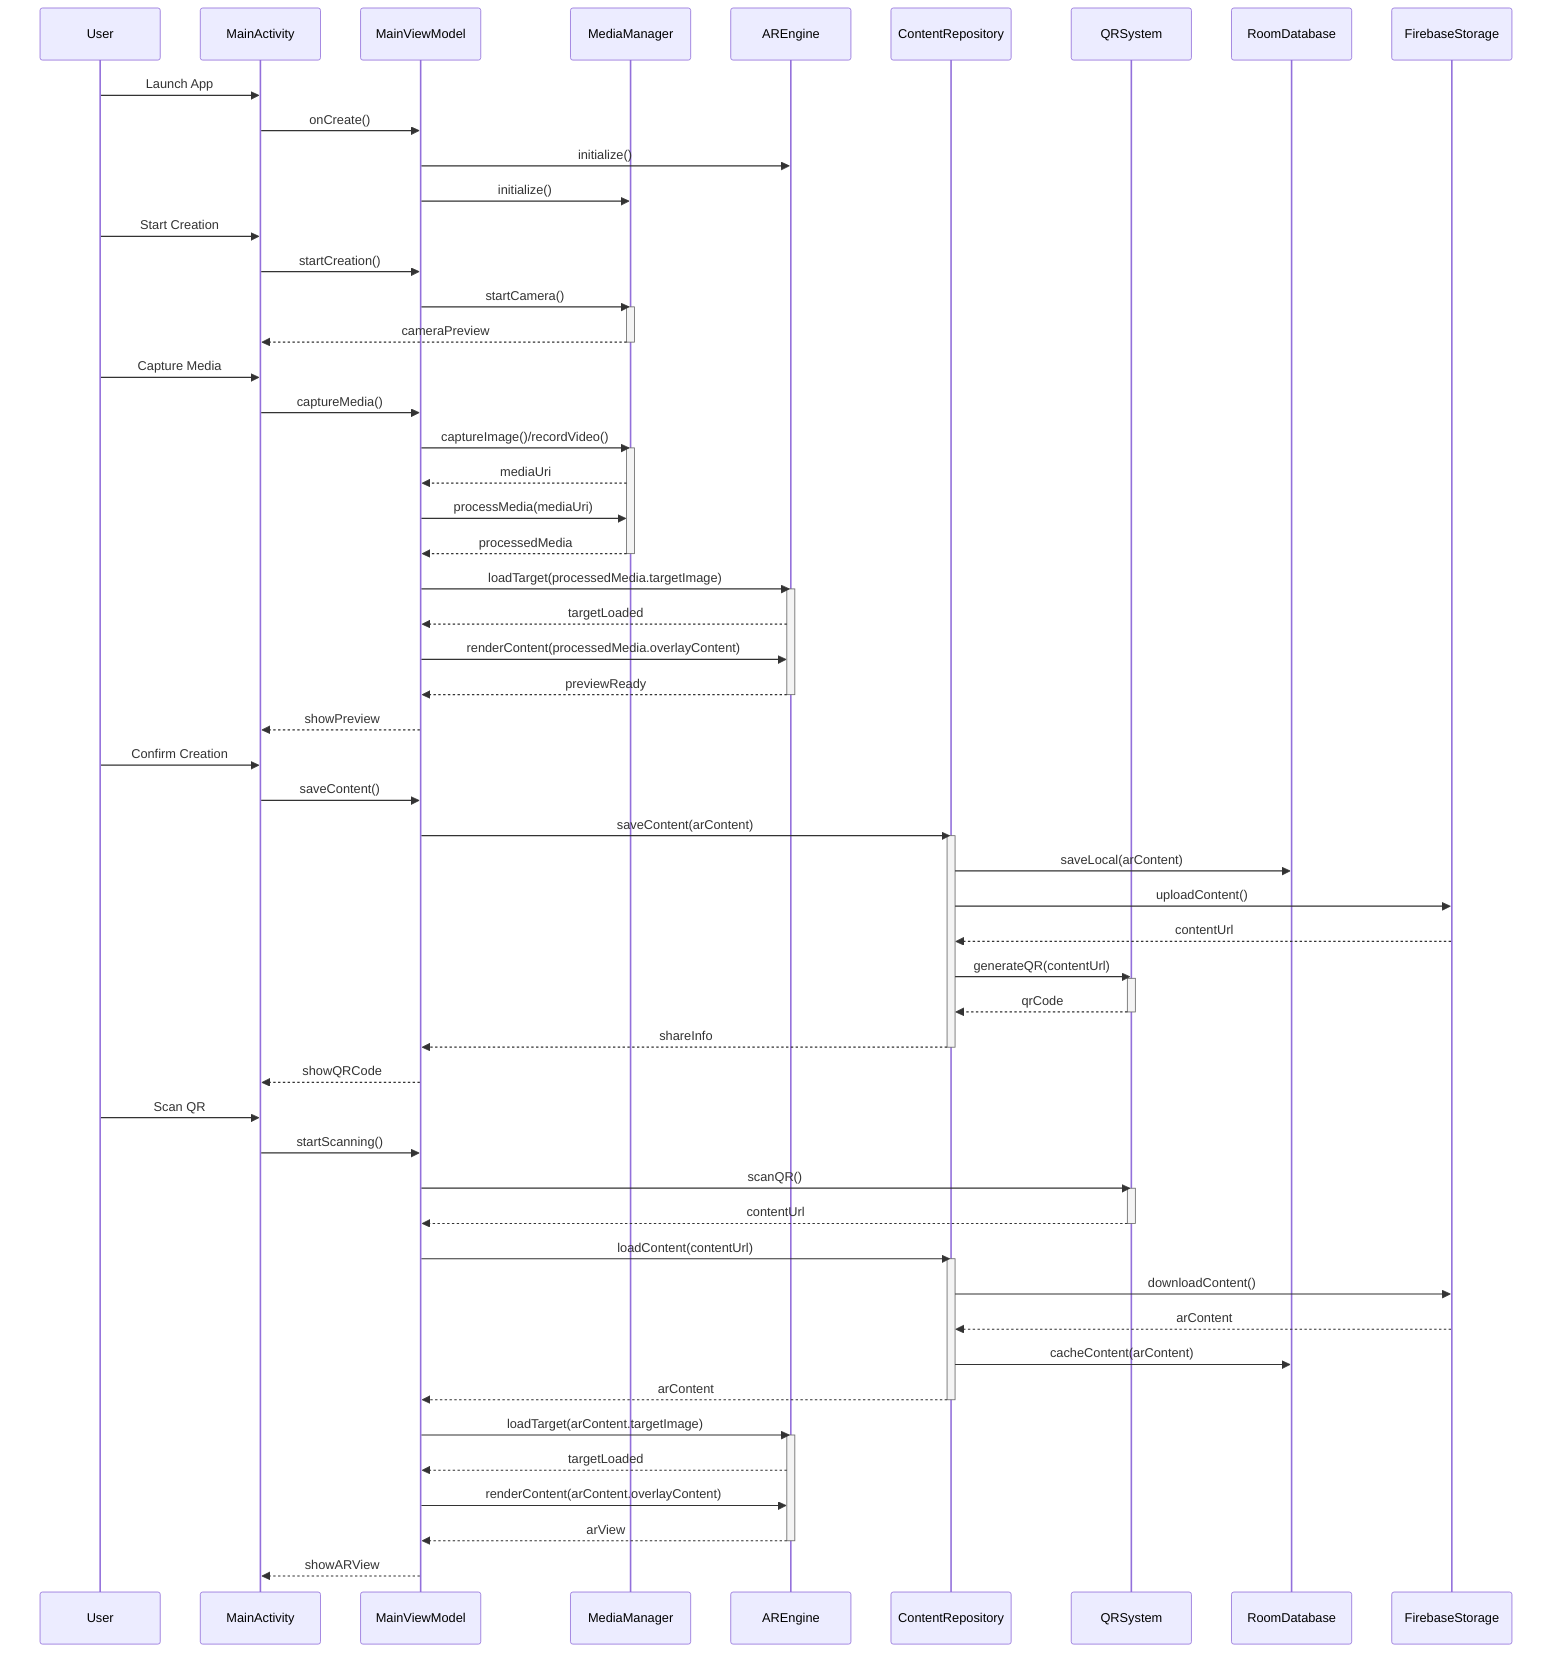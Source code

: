 sequenceDiagram
    participant U as User
    participant A as MainActivity
    participant VM as MainViewModel
    participant MM as MediaManager
    participant AE as AREngine
    participant CR as ContentRepository
    participant QR as QRSystem
    participant DB as RoomDatabase
    participant Cloud as FirebaseStorage

    %% App Initialization
    U->>A: Launch App
    A->>VM: onCreate()
    VM->>AE: initialize()
    VM->>MM: initialize()

    %% Creation Flow
    U->>A: Start Creation
    A->>VM: startCreation()
    VM->>MM: startCamera()
    activate MM
    MM-->>A: cameraPreview
    deactivate MM

    U->>A: Capture Media
    A->>VM: captureMedia()
    VM->>MM: captureImage()/recordVideo()
    activate MM
    MM-->>VM: mediaUri
    VM->>MM: processMedia(mediaUri)
    MM-->>VM: processedMedia
    deactivate MM

    VM->>AE: loadTarget(processedMedia.targetImage)
    activate AE
    AE-->>VM: targetLoaded
    VM->>AE: renderContent(processedMedia.overlayContent)
    AE-->>VM: previewReady
    deactivate AE
    VM-->>A: showPreview

    %% Save and Share Flow
    U->>A: Confirm Creation
    A->>VM: saveContent()
    VM->>CR: saveContent(arContent)
    activate CR
    CR->>DB: saveLocal(arContent)
    CR->>Cloud: uploadContent()
    Cloud-->>CR: contentUrl
    CR->>QR: generateQR(contentUrl)
    activate QR
    QR-->>CR: qrCode
    deactivate QR
    CR-->>VM: shareInfo
    deactivate CR
    VM-->>A: showQRCode

    %% View Flow
    U->>A: Scan QR
    A->>VM: startScanning()
    VM->>QR: scanQR()
    activate QR
    QR-->>VM: contentUrl
    deactivate QR
    VM->>CR: loadContent(contentUrl)
    activate CR
    CR->>Cloud: downloadContent()
    Cloud-->>CR: arContent
    CR->>DB: cacheContent(arContent)
    CR-->>VM: arContent
    deactivate CR

    VM->>AE: loadTarget(arContent.targetImage)
    activate AE
    AE-->>VM: targetLoaded
    VM->>AE: renderContent(arContent.overlayContent)
    AE-->>VM: arView
    deactivate AE
    VM-->>A: showARView